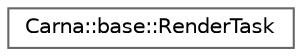 digraph "Graphical Class Hierarchy"
{
 // LATEX_PDF_SIZE
  bgcolor="transparent";
  edge [fontname=Helvetica,fontsize=10,labelfontname=Helvetica,labelfontsize=10];
  node [fontname=Helvetica,fontsize=10,shape=box,height=0.2,width=0.4];
  rankdir="LR";
  Node0 [id="Node000000",label="Carna::base::RenderTask",height=0.2,width=0.4,color="grey40", fillcolor="white", style="filled",URL="$classCarna_1_1base_1_1RenderTask.html",tooltip="Invokes the rendering stages of the frame renderer successively."];
}
